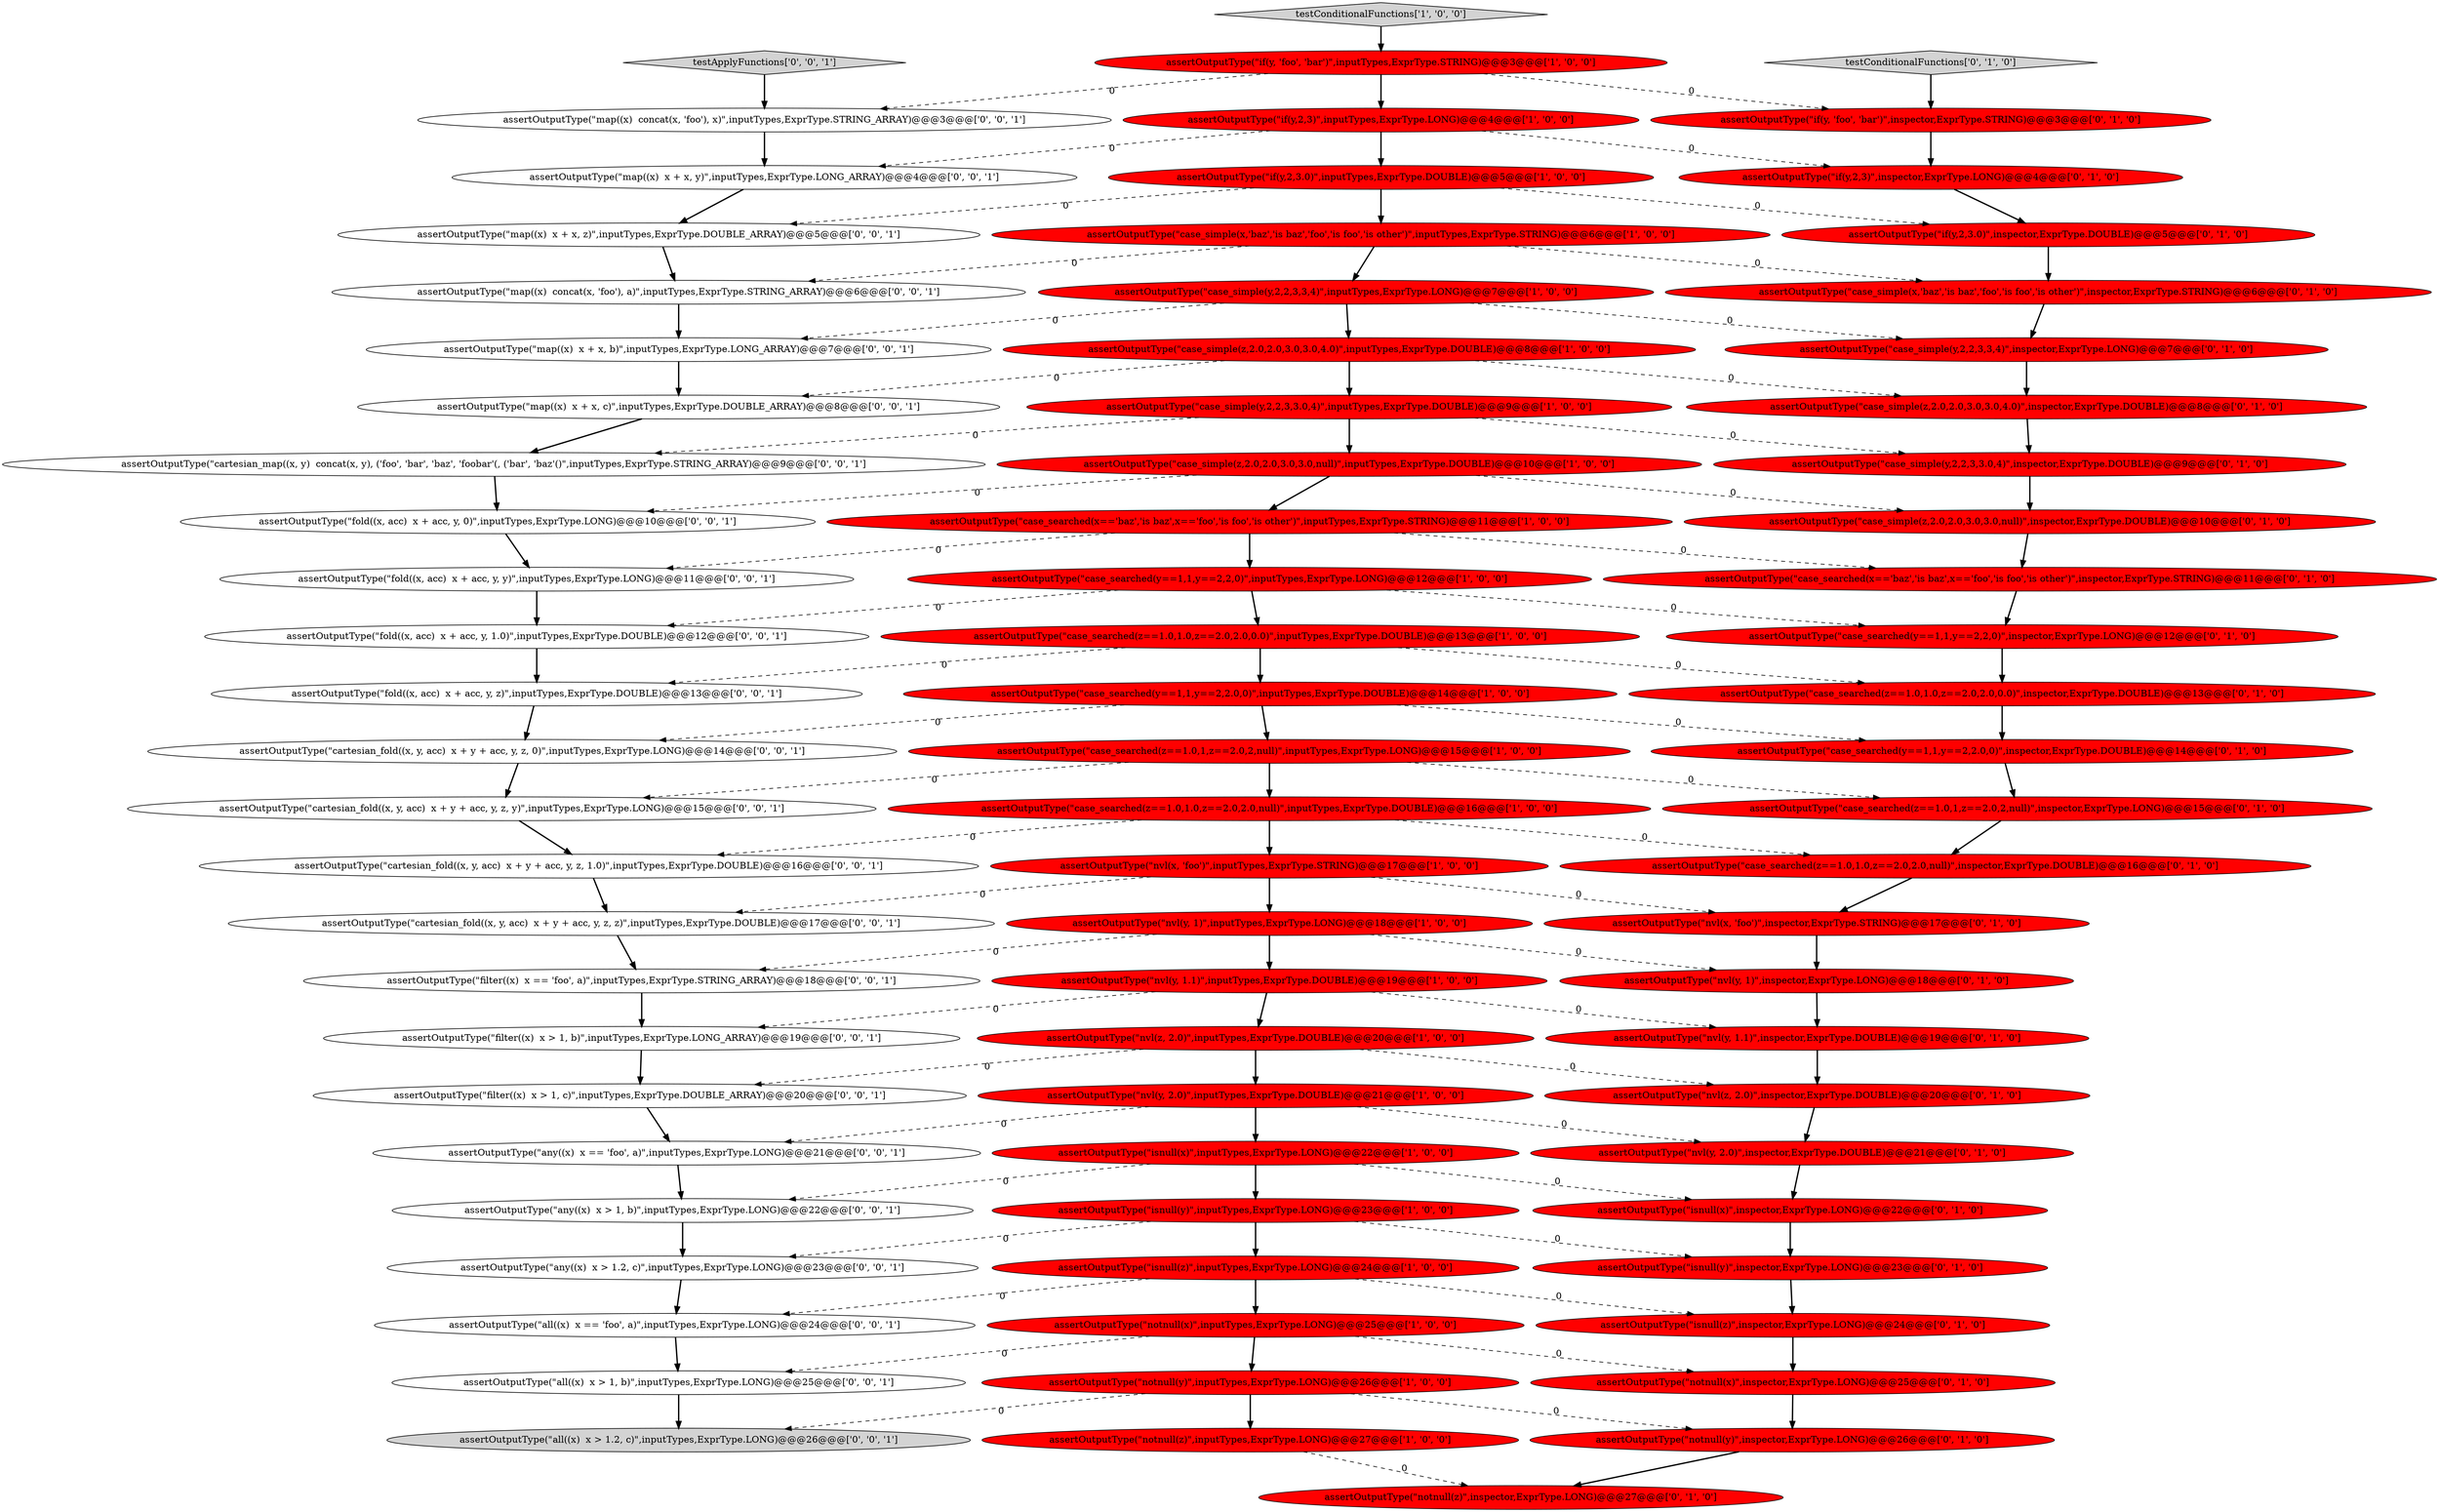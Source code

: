 digraph {
62 [style = filled, label = "assertOutputType(\"map((x)  x + x, y)\",inputTypes,ExprType.LONG_ARRAY)@@@4@@@['0', '0', '1']", fillcolor = white, shape = ellipse image = "AAA0AAABBB3BBB"];
76 [style = filled, label = "assertOutputType(\"all((x)  x > 1.2, c)\",inputTypes,ExprType.LONG)@@@26@@@['0', '0', '1']", fillcolor = lightgray, shape = ellipse image = "AAA0AAABBB3BBB"];
7 [style = filled, label = "assertOutputType(\"if(y, 'foo', 'bar')\",inputTypes,ExprType.STRING)@@@3@@@['1', '0', '0']", fillcolor = red, shape = ellipse image = "AAA1AAABBB1BBB"];
63 [style = filled, label = "assertOutputType(\"cartesian_map((x, y)  concat(x, y), ('foo', 'bar', 'baz', 'foobar'(, ('bar', 'baz'()\",inputTypes,ExprType.STRING_ARRAY)@@@9@@@['0', '0', '1']", fillcolor = white, shape = ellipse image = "AAA0AAABBB3BBB"];
19 [style = filled, label = "assertOutputType(\"case_searched(z==1.0,1,z==2.0,2,null)\",inputTypes,ExprType.LONG)@@@15@@@['1', '0', '0']", fillcolor = red, shape = ellipse image = "AAA1AAABBB1BBB"];
0 [style = filled, label = "assertOutputType(\"isnull(y)\",inputTypes,ExprType.LONG)@@@23@@@['1', '0', '0']", fillcolor = red, shape = ellipse image = "AAA1AAABBB1BBB"];
15 [style = filled, label = "assertOutputType(\"case_searched(y==1,1,y==2,2.0,0)\",inputTypes,ExprType.DOUBLE)@@@14@@@['1', '0', '0']", fillcolor = red, shape = ellipse image = "AAA1AAABBB1BBB"];
38 [style = filled, label = "assertOutputType(\"if(y, 'foo', 'bar')\",inspector,ExprType.STRING)@@@3@@@['0', '1', '0']", fillcolor = red, shape = ellipse image = "AAA1AAABBB2BBB"];
29 [style = filled, label = "assertOutputType(\"case_searched(z==1.0,1.0,z==2.0,2.0,null)\",inspector,ExprType.DOUBLE)@@@16@@@['0', '1', '0']", fillcolor = red, shape = ellipse image = "AAA1AAABBB2BBB"];
42 [style = filled, label = "assertOutputType(\"case_searched(x=='baz','is baz',x=='foo','is foo','is other')\",inspector,ExprType.STRING)@@@11@@@['0', '1', '0']", fillcolor = red, shape = ellipse image = "AAA1AAABBB2BBB"];
67 [style = filled, label = "assertOutputType(\"filter((x)  x == 'foo', a)\",inputTypes,ExprType.STRING_ARRAY)@@@18@@@['0', '0', '1']", fillcolor = white, shape = ellipse image = "AAA0AAABBB3BBB"];
1 [style = filled, label = "assertOutputType(\"case_searched(y==1,1,y==2,2,0)\",inputTypes,ExprType.LONG)@@@12@@@['1', '0', '0']", fillcolor = red, shape = ellipse image = "AAA1AAABBB1BBB"];
39 [style = filled, label = "assertOutputType(\"case_simple(x,'baz','is baz','foo','is foo','is other')\",inspector,ExprType.STRING)@@@6@@@['0', '1', '0']", fillcolor = red, shape = ellipse image = "AAA1AAABBB2BBB"];
27 [style = filled, label = "assertOutputType(\"case_simple(z,2.0,2.0,3.0,3.0,4.0)\",inspector,ExprType.DOUBLE)@@@8@@@['0', '1', '0']", fillcolor = red, shape = ellipse image = "AAA1AAABBB2BBB"];
34 [style = filled, label = "assertOutputType(\"case_searched(z==1.0,1.0,z==2.0,2.0,0.0)\",inspector,ExprType.DOUBLE)@@@13@@@['0', '1', '0']", fillcolor = red, shape = ellipse image = "AAA1AAABBB2BBB"];
53 [style = filled, label = "assertOutputType(\"map((x)  concat(x, 'foo'), a)\",inputTypes,ExprType.STRING_ARRAY)@@@6@@@['0', '0', '1']", fillcolor = white, shape = ellipse image = "AAA0AAABBB3BBB"];
30 [style = filled, label = "assertOutputType(\"if(y,2,3)\",inspector,ExprType.LONG)@@@4@@@['0', '1', '0']", fillcolor = red, shape = ellipse image = "AAA1AAABBB2BBB"];
51 [style = filled, label = "assertOutputType(\"notnull(z)\",inspector,ExprType.LONG)@@@27@@@['0', '1', '0']", fillcolor = red, shape = ellipse image = "AAA1AAABBB2BBB"];
32 [style = filled, label = "assertOutputType(\"isnull(z)\",inspector,ExprType.LONG)@@@24@@@['0', '1', '0']", fillcolor = red, shape = ellipse image = "AAA1AAABBB2BBB"];
26 [style = filled, label = "assertOutputType(\"notnull(y)\",inspector,ExprType.LONG)@@@26@@@['0', '1', '0']", fillcolor = red, shape = ellipse image = "AAA1AAABBB2BBB"];
71 [style = filled, label = "assertOutputType(\"fold((x, acc)  x + acc, y, z)\",inputTypes,ExprType.DOUBLE)@@@13@@@['0', '0', '1']", fillcolor = white, shape = ellipse image = "AAA0AAABBB3BBB"];
31 [style = filled, label = "assertOutputType(\"case_searched(y==1,1,y==2,2.0,0)\",inspector,ExprType.DOUBLE)@@@14@@@['0', '1', '0']", fillcolor = red, shape = ellipse image = "AAA1AAABBB2BBB"];
56 [style = filled, label = "assertOutputType(\"filter((x)  x > 1, b)\",inputTypes,ExprType.LONG_ARRAY)@@@19@@@['0', '0', '1']", fillcolor = white, shape = ellipse image = "AAA0AAABBB3BBB"];
60 [style = filled, label = "assertOutputType(\"cartesian_fold((x, y, acc)  x + y + acc, y, z, 0)\",inputTypes,ExprType.LONG)@@@14@@@['0', '0', '1']", fillcolor = white, shape = ellipse image = "AAA0AAABBB3BBB"];
65 [style = filled, label = "assertOutputType(\"map((x)  x + x, c)\",inputTypes,ExprType.DOUBLE_ARRAY)@@@8@@@['0', '0', '1']", fillcolor = white, shape = ellipse image = "AAA0AAABBB3BBB"];
68 [style = filled, label = "assertOutputType(\"any((x)  x > 1, b)\",inputTypes,ExprType.LONG)@@@22@@@['0', '0', '1']", fillcolor = white, shape = ellipse image = "AAA0AAABBB3BBB"];
73 [style = filled, label = "assertOutputType(\"cartesian_fold((x, y, acc)  x + y + acc, y, z, y)\",inputTypes,ExprType.LONG)@@@15@@@['0', '0', '1']", fillcolor = white, shape = ellipse image = "AAA0AAABBB3BBB"];
10 [style = filled, label = "assertOutputType(\"notnull(z)\",inputTypes,ExprType.LONG)@@@27@@@['1', '0', '0']", fillcolor = red, shape = ellipse image = "AAA1AAABBB1BBB"];
45 [style = filled, label = "assertOutputType(\"case_searched(z==1.0,1,z==2.0,2,null)\",inspector,ExprType.LONG)@@@15@@@['0', '1', '0']", fillcolor = red, shape = ellipse image = "AAA1AAABBB2BBB"];
2 [style = filled, label = "assertOutputType(\"nvl(y, 1)\",inputTypes,ExprType.LONG)@@@18@@@['1', '0', '0']", fillcolor = red, shape = ellipse image = "AAA1AAABBB1BBB"];
28 [style = filled, label = "assertOutputType(\"case_simple(z,2.0,2.0,3.0,3.0,null)\",inspector,ExprType.DOUBLE)@@@10@@@['0', '1', '0']", fillcolor = red, shape = ellipse image = "AAA1AAABBB2BBB"];
75 [style = filled, label = "assertOutputType(\"map((x)  x + x, z)\",inputTypes,ExprType.DOUBLE_ARRAY)@@@5@@@['0', '0', '1']", fillcolor = white, shape = ellipse image = "AAA0AAABBB3BBB"];
74 [style = filled, label = "assertOutputType(\"all((x)  x == 'foo', a)\",inputTypes,ExprType.LONG)@@@24@@@['0', '0', '1']", fillcolor = white, shape = ellipse image = "AAA0AAABBB3BBB"];
50 [style = filled, label = "assertOutputType(\"nvl(z, 2.0)\",inspector,ExprType.DOUBLE)@@@20@@@['0', '1', '0']", fillcolor = red, shape = ellipse image = "AAA1AAABBB2BBB"];
54 [style = filled, label = "assertOutputType(\"fold((x, acc)  x + acc, y, 1.0)\",inputTypes,ExprType.DOUBLE)@@@12@@@['0', '0', '1']", fillcolor = white, shape = ellipse image = "AAA0AAABBB3BBB"];
57 [style = filled, label = "testApplyFunctions['0', '0', '1']", fillcolor = lightgray, shape = diamond image = "AAA0AAABBB3BBB"];
25 [style = filled, label = "assertOutputType(\"case_simple(z,2.0,2.0,3.0,3.0,null)\",inputTypes,ExprType.DOUBLE)@@@10@@@['1', '0', '0']", fillcolor = red, shape = ellipse image = "AAA1AAABBB1BBB"];
35 [style = filled, label = "assertOutputType(\"case_simple(y,2,2,3,3.0,4)\",inspector,ExprType.DOUBLE)@@@9@@@['0', '1', '0']", fillcolor = red, shape = ellipse image = "AAA1AAABBB2BBB"];
55 [style = filled, label = "assertOutputType(\"fold((x, acc)  x + acc, y, 0)\",inputTypes,ExprType.LONG)@@@10@@@['0', '0', '1']", fillcolor = white, shape = ellipse image = "AAA0AAABBB3BBB"];
5 [style = filled, label = "assertOutputType(\"notnull(y)\",inputTypes,ExprType.LONG)@@@26@@@['1', '0', '0']", fillcolor = red, shape = ellipse image = "AAA1AAABBB1BBB"];
13 [style = filled, label = "assertOutputType(\"isnull(x)\",inputTypes,ExprType.LONG)@@@22@@@['1', '0', '0']", fillcolor = red, shape = ellipse image = "AAA1AAABBB1BBB"];
44 [style = filled, label = "assertOutputType(\"notnull(x)\",inspector,ExprType.LONG)@@@25@@@['0', '1', '0']", fillcolor = red, shape = ellipse image = "AAA1AAABBB2BBB"];
61 [style = filled, label = "assertOutputType(\"map((x)  concat(x, 'foo'), x)\",inputTypes,ExprType.STRING_ARRAY)@@@3@@@['0', '0', '1']", fillcolor = white, shape = ellipse image = "AAA0AAABBB3BBB"];
40 [style = filled, label = "assertOutputType(\"if(y,2,3.0)\",inspector,ExprType.DOUBLE)@@@5@@@['0', '1', '0']", fillcolor = red, shape = ellipse image = "AAA1AAABBB2BBB"];
20 [style = filled, label = "assertOutputType(\"if(y,2,3)\",inputTypes,ExprType.LONG)@@@4@@@['1', '0', '0']", fillcolor = red, shape = ellipse image = "AAA1AAABBB1BBB"];
47 [style = filled, label = "assertOutputType(\"nvl(y, 1.1)\",inspector,ExprType.DOUBLE)@@@19@@@['0', '1', '0']", fillcolor = red, shape = ellipse image = "AAA1AAABBB2BBB"];
12 [style = filled, label = "assertOutputType(\"case_simple(y,2,2,3,3,4)\",inputTypes,ExprType.LONG)@@@7@@@['1', '0', '0']", fillcolor = red, shape = ellipse image = "AAA1AAABBB1BBB"];
8 [style = filled, label = "assertOutputType(\"if(y,2,3.0)\",inputTypes,ExprType.DOUBLE)@@@5@@@['1', '0', '0']", fillcolor = red, shape = ellipse image = "AAA1AAABBB1BBB"];
21 [style = filled, label = "assertOutputType(\"case_simple(x,'baz','is baz','foo','is foo','is other')\",inputTypes,ExprType.STRING)@@@6@@@['1', '0', '0']", fillcolor = red, shape = ellipse image = "AAA1AAABBB1BBB"];
9 [style = filled, label = "assertOutputType(\"nvl(y, 1.1)\",inputTypes,ExprType.DOUBLE)@@@19@@@['1', '0', '0']", fillcolor = red, shape = ellipse image = "AAA1AAABBB1BBB"];
36 [style = filled, label = "assertOutputType(\"nvl(y, 2.0)\",inspector,ExprType.DOUBLE)@@@21@@@['0', '1', '0']", fillcolor = red, shape = ellipse image = "AAA1AAABBB2BBB"];
46 [style = filled, label = "assertOutputType(\"case_searched(y==1,1,y==2,2,0)\",inspector,ExprType.LONG)@@@12@@@['0', '1', '0']", fillcolor = red, shape = ellipse image = "AAA1AAABBB2BBB"];
23 [style = filled, label = "assertOutputType(\"notnull(x)\",inputTypes,ExprType.LONG)@@@25@@@['1', '0', '0']", fillcolor = red, shape = ellipse image = "AAA1AAABBB1BBB"];
48 [style = filled, label = "assertOutputType(\"isnull(x)\",inspector,ExprType.LONG)@@@22@@@['0', '1', '0']", fillcolor = red, shape = ellipse image = "AAA1AAABBB2BBB"];
52 [style = filled, label = "assertOutputType(\"any((x)  x == 'foo', a)\",inputTypes,ExprType.LONG)@@@21@@@['0', '0', '1']", fillcolor = white, shape = ellipse image = "AAA0AAABBB3BBB"];
17 [style = filled, label = "assertOutputType(\"isnull(z)\",inputTypes,ExprType.LONG)@@@24@@@['1', '0', '0']", fillcolor = red, shape = ellipse image = "AAA1AAABBB1BBB"];
11 [style = filled, label = "assertOutputType(\"case_searched(z==1.0,1.0,z==2.0,2.0,0.0)\",inputTypes,ExprType.DOUBLE)@@@13@@@['1', '0', '0']", fillcolor = red, shape = ellipse image = "AAA1AAABBB1BBB"];
59 [style = filled, label = "assertOutputType(\"any((x)  x > 1.2, c)\",inputTypes,ExprType.LONG)@@@23@@@['0', '0', '1']", fillcolor = white, shape = ellipse image = "AAA0AAABBB3BBB"];
6 [style = filled, label = "assertOutputType(\"nvl(z, 2.0)\",inputTypes,ExprType.DOUBLE)@@@20@@@['1', '0', '0']", fillcolor = red, shape = ellipse image = "AAA1AAABBB1BBB"];
66 [style = filled, label = "assertOutputType(\"fold((x, acc)  x + acc, y, y)\",inputTypes,ExprType.LONG)@@@11@@@['0', '0', '1']", fillcolor = white, shape = ellipse image = "AAA0AAABBB3BBB"];
69 [style = filled, label = "assertOutputType(\"cartesian_fold((x, y, acc)  x + y + acc, y, z, z)\",inputTypes,ExprType.DOUBLE)@@@17@@@['0', '0', '1']", fillcolor = white, shape = ellipse image = "AAA0AAABBB3BBB"];
70 [style = filled, label = "assertOutputType(\"cartesian_fold((x, y, acc)  x + y + acc, y, z, 1.0)\",inputTypes,ExprType.DOUBLE)@@@16@@@['0', '0', '1']", fillcolor = white, shape = ellipse image = "AAA0AAABBB3BBB"];
72 [style = filled, label = "assertOutputType(\"filter((x)  x > 1, c)\",inputTypes,ExprType.DOUBLE_ARRAY)@@@20@@@['0', '0', '1']", fillcolor = white, shape = ellipse image = "AAA0AAABBB3BBB"];
37 [style = filled, label = "testConditionalFunctions['0', '1', '0']", fillcolor = lightgray, shape = diamond image = "AAA0AAABBB2BBB"];
4 [style = filled, label = "testConditionalFunctions['1', '0', '0']", fillcolor = lightgray, shape = diamond image = "AAA0AAABBB1BBB"];
43 [style = filled, label = "assertOutputType(\"nvl(x, 'foo')\",inspector,ExprType.STRING)@@@17@@@['0', '1', '0']", fillcolor = red, shape = ellipse image = "AAA1AAABBB2BBB"];
41 [style = filled, label = "assertOutputType(\"nvl(y, 1)\",inspector,ExprType.LONG)@@@18@@@['0', '1', '0']", fillcolor = red, shape = ellipse image = "AAA1AAABBB2BBB"];
22 [style = filled, label = "assertOutputType(\"case_searched(z==1.0,1.0,z==2.0,2.0,null)\",inputTypes,ExprType.DOUBLE)@@@16@@@['1', '0', '0']", fillcolor = red, shape = ellipse image = "AAA1AAABBB1BBB"];
24 [style = filled, label = "assertOutputType(\"case_simple(z,2.0,2.0,3.0,3.0,4.0)\",inputTypes,ExprType.DOUBLE)@@@8@@@['1', '0', '0']", fillcolor = red, shape = ellipse image = "AAA1AAABBB1BBB"];
16 [style = filled, label = "assertOutputType(\"nvl(x, 'foo')\",inputTypes,ExprType.STRING)@@@17@@@['1', '0', '0']", fillcolor = red, shape = ellipse image = "AAA1AAABBB1BBB"];
3 [style = filled, label = "assertOutputType(\"nvl(y, 2.0)\",inputTypes,ExprType.DOUBLE)@@@21@@@['1', '0', '0']", fillcolor = red, shape = ellipse image = "AAA1AAABBB1BBB"];
33 [style = filled, label = "assertOutputType(\"isnull(y)\",inspector,ExprType.LONG)@@@23@@@['0', '1', '0']", fillcolor = red, shape = ellipse image = "AAA1AAABBB2BBB"];
49 [style = filled, label = "assertOutputType(\"case_simple(y,2,2,3,3,4)\",inspector,ExprType.LONG)@@@7@@@['0', '1', '0']", fillcolor = red, shape = ellipse image = "AAA1AAABBB2BBB"];
14 [style = filled, label = "assertOutputType(\"case_simple(y,2,2,3,3.0,4)\",inputTypes,ExprType.DOUBLE)@@@9@@@['1', '0', '0']", fillcolor = red, shape = ellipse image = "AAA1AAABBB1BBB"];
58 [style = filled, label = "assertOutputType(\"all((x)  x > 1, b)\",inputTypes,ExprType.LONG)@@@25@@@['0', '0', '1']", fillcolor = white, shape = ellipse image = "AAA0AAABBB3BBB"];
64 [style = filled, label = "assertOutputType(\"map((x)  x + x, b)\",inputTypes,ExprType.LONG_ARRAY)@@@7@@@['0', '0', '1']", fillcolor = white, shape = ellipse image = "AAA0AAABBB3BBB"];
18 [style = filled, label = "assertOutputType(\"case_searched(x=='baz','is baz',x=='foo','is foo','is other')\",inputTypes,ExprType.STRING)@@@11@@@['1', '0', '0']", fillcolor = red, shape = ellipse image = "AAA1AAABBB1BBB"];
6->3 [style = bold, label=""];
14->25 [style = bold, label=""];
24->27 [style = dashed, label="0"];
46->34 [style = bold, label=""];
70->69 [style = bold, label=""];
17->74 [style = dashed, label="0"];
22->29 [style = dashed, label="0"];
15->60 [style = dashed, label="0"];
0->59 [style = dashed, label="0"];
71->60 [style = bold, label=""];
26->51 [style = bold, label=""];
23->58 [style = dashed, label="0"];
9->6 [style = bold, label=""];
22->70 [style = dashed, label="0"];
52->68 [style = bold, label=""];
63->55 [style = bold, label=""];
56->72 [style = bold, label=""];
38->30 [style = bold, label=""];
10->51 [style = dashed, label="0"];
37->38 [style = bold, label=""];
6->50 [style = dashed, label="0"];
9->56 [style = dashed, label="0"];
39->49 [style = bold, label=""];
15->31 [style = dashed, label="0"];
29->43 [style = bold, label=""];
30->40 [style = bold, label=""];
2->41 [style = dashed, label="0"];
18->66 [style = dashed, label="0"];
25->55 [style = dashed, label="0"];
28->42 [style = bold, label=""];
54->71 [style = bold, label=""];
5->10 [style = bold, label=""];
42->46 [style = bold, label=""];
57->61 [style = bold, label=""];
6->72 [style = dashed, label="0"];
5->26 [style = dashed, label="0"];
0->17 [style = bold, label=""];
3->36 [style = dashed, label="0"];
14->63 [style = dashed, label="0"];
72->52 [style = bold, label=""];
34->31 [style = bold, label=""];
2->9 [style = bold, label=""];
19->45 [style = dashed, label="0"];
16->43 [style = dashed, label="0"];
45->29 [style = bold, label=""];
67->56 [style = bold, label=""];
1->11 [style = bold, label=""];
66->54 [style = bold, label=""];
18->42 [style = dashed, label="0"];
35->28 [style = bold, label=""];
11->71 [style = dashed, label="0"];
2->67 [style = dashed, label="0"];
20->8 [style = bold, label=""];
18->1 [style = bold, label=""];
58->76 [style = bold, label=""];
16->69 [style = dashed, label="0"];
1->46 [style = dashed, label="0"];
0->33 [style = dashed, label="0"];
7->38 [style = dashed, label="0"];
48->33 [style = bold, label=""];
14->35 [style = dashed, label="0"];
53->64 [style = bold, label=""];
19->22 [style = bold, label=""];
55->66 [style = bold, label=""];
13->0 [style = bold, label=""];
8->40 [style = dashed, label="0"];
1->54 [style = dashed, label="0"];
23->5 [style = bold, label=""];
22->16 [style = bold, label=""];
20->62 [style = dashed, label="0"];
62->75 [style = bold, label=""];
11->34 [style = dashed, label="0"];
25->18 [style = bold, label=""];
7->20 [style = bold, label=""];
12->24 [style = bold, label=""];
73->70 [style = bold, label=""];
15->19 [style = bold, label=""];
13->48 [style = dashed, label="0"];
17->23 [style = bold, label=""];
4->7 [style = bold, label=""];
27->35 [style = bold, label=""];
47->50 [style = bold, label=""];
21->39 [style = dashed, label="0"];
21->12 [style = bold, label=""];
12->64 [style = dashed, label="0"];
13->68 [style = dashed, label="0"];
40->39 [style = bold, label=""];
64->65 [style = bold, label=""];
20->30 [style = dashed, label="0"];
32->44 [style = bold, label=""];
43->41 [style = bold, label=""];
33->32 [style = bold, label=""];
41->47 [style = bold, label=""];
24->65 [style = dashed, label="0"];
65->63 [style = bold, label=""];
61->62 [style = bold, label=""];
74->58 [style = bold, label=""];
19->73 [style = dashed, label="0"];
3->52 [style = dashed, label="0"];
7->61 [style = dashed, label="0"];
69->67 [style = bold, label=""];
17->32 [style = dashed, label="0"];
49->27 [style = bold, label=""];
16->2 [style = bold, label=""];
59->74 [style = bold, label=""];
5->76 [style = dashed, label="0"];
11->15 [style = bold, label=""];
24->14 [style = bold, label=""];
9->47 [style = dashed, label="0"];
23->44 [style = dashed, label="0"];
44->26 [style = bold, label=""];
60->73 [style = bold, label=""];
50->36 [style = bold, label=""];
21->53 [style = dashed, label="0"];
36->48 [style = bold, label=""];
68->59 [style = bold, label=""];
3->13 [style = bold, label=""];
8->21 [style = bold, label=""];
8->75 [style = dashed, label="0"];
25->28 [style = dashed, label="0"];
75->53 [style = bold, label=""];
31->45 [style = bold, label=""];
12->49 [style = dashed, label="0"];
}
